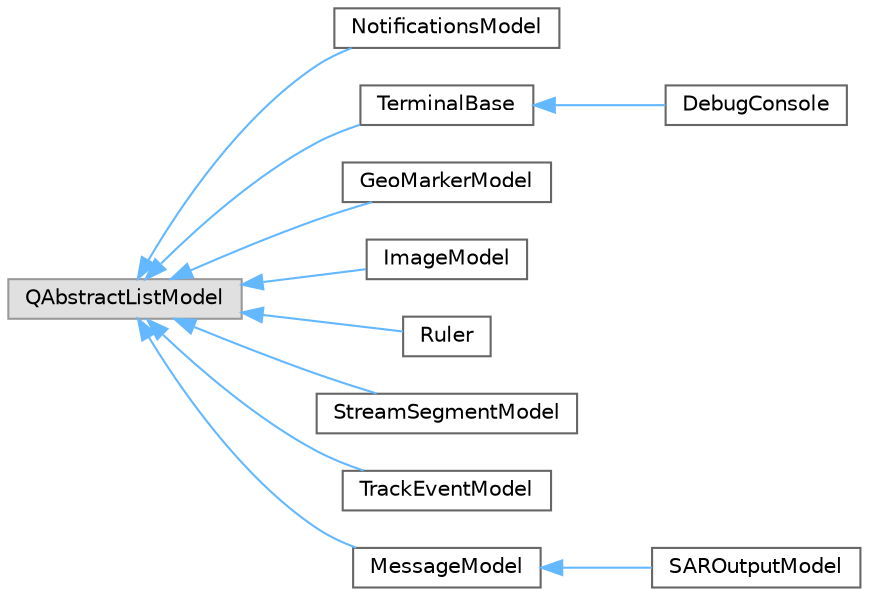 digraph "Иерархия классов. Графический вид."
{
 // INTERACTIVE_SVG=YES
 // LATEX_PDF_SIZE
  bgcolor="transparent";
  edge [fontname=Helvetica,fontsize=10,labelfontname=Helvetica,labelfontsize=10];
  node [fontname=Helvetica,fontsize=10,shape=box,height=0.2,width=0.4];
  rankdir="LR";
  Node0 [id="Node000000",label="QAbstractListModel",height=0.2,width=0.4,color="grey60", fillcolor="#E0E0E0", style="filled",tooltip=" "];
  Node0 -> Node1 [id="edge56_Node000000_Node000001",dir="back",color="steelblue1",style="solid",tooltip=" "];
  Node1 [id="Node000001",label="NotificationsModel",height=0.2,width=0.4,color="grey40", fillcolor="white", style="filled",URL="$d9/d3c/class_g_u_i_1_1_notifications_model.html",tooltip=" "];
  Node0 -> Node2 [id="edge57_Node000000_Node000002",dir="back",color="steelblue1",style="solid",tooltip=" "];
  Node2 [id="Node000002",label="TerminalBase",height=0.2,width=0.4,color="grey40", fillcolor="white", style="filled",URL="$d2/db3/class_g_u_i_1_1_terminal_base.html",tooltip=" "];
  Node2 -> Node3 [id="edge58_Node000002_Node000003",dir="back",color="steelblue1",style="solid",tooltip=" "];
  Node3 [id="Node000003",label="DebugConsole",height=0.2,width=0.4,color="grey40", fillcolor="white", style="filled",URL="$d6/d30/class_g_u_i_1_1_debug_console.html",tooltip=" "];
  Node0 -> Node4 [id="edge59_Node000000_Node000004",dir="back",color="steelblue1",style="solid",tooltip=" "];
  Node4 [id="Node000004",label="GeoMarkerModel",height=0.2,width=0.4,color="grey40", fillcolor="white", style="filled",URL="$d2/def/class_map_1_1_geo_marker_model.html",tooltip=" "];
  Node0 -> Node5 [id="edge60_Node000000_Node000005",dir="back",color="steelblue1",style="solid",tooltip=" "];
  Node5 [id="Node000005",label="ImageModel",height=0.2,width=0.4,color="grey40", fillcolor="white", style="filled",URL="$d0/d89/class_map_1_1_image_model.html",tooltip=" "];
  Node0 -> Node6 [id="edge61_Node000000_Node000006",dir="back",color="steelblue1",style="solid",tooltip=" "];
  Node6 [id="Node000006",label="Ruler",height=0.2,width=0.4,color="grey40", fillcolor="white", style="filled",URL="$d2/dfd/class_map_1_1_ruler.html",tooltip=" "];
  Node0 -> Node7 [id="edge62_Node000000_Node000007",dir="back",color="steelblue1",style="solid",tooltip=" "];
  Node7 [id="Node000007",label="StreamSegmentModel",height=0.2,width=0.4,color="grey40", fillcolor="white", style="filled",URL="$d4/db5/class_map_1_1_stream_segment_model.html",tooltip=" "];
  Node0 -> Node8 [id="edge63_Node000000_Node000008",dir="back",color="steelblue1",style="solid",tooltip=" "];
  Node8 [id="Node000008",label="TrackEventModel",height=0.2,width=0.4,color="grey40", fillcolor="white", style="filled",URL="$d9/d42/class_map_1_1_track_event_model.html",tooltip=" "];
  Node0 -> Node9 [id="edge64_Node000000_Node000009",dir="back",color="steelblue1",style="solid",tooltip=" "];
  Node9 [id="Node000009",label="MessageModel",height=0.2,width=0.4,color="grey40", fillcolor="white", style="filled",URL="$de/de9/class_quasar_s_d_k_1_1_i_o_1_1_message_model.html",tooltip="Базовый класс для модели сообщений."];
  Node9 -> Node10 [id="edge65_Node000009_Node000010",dir="back",color="steelblue1",style="solid",tooltip=" "];
  Node10 [id="Node000010",label="SAROutputModel",height=0.2,width=0.4,color="grey40", fillcolor="white", style="filled",URL="$df/d9e/class_quasar_s_d_k_1_1_i_o_1_1_s_a_r_output_model.html",tooltip="Класс-модель, обрабатывающий и хранящий сообщения от РЛС (VT100)."];
}
